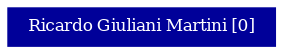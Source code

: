 strict graph grafo1 {
	graph [bb="0,0,128,18", id=grafo1, overlap=False];
	node [label="\N", fontsize=8, shape=rectangle, style=filled];
	0 [label="Ricardo Giuliani Martini [0]", URL="http://lattes.cnpq.br/8710772034085679", color="#000099", fontcolor="#FFFFFF", height="0.25", pos="64,9", width="1.7778"];
}
